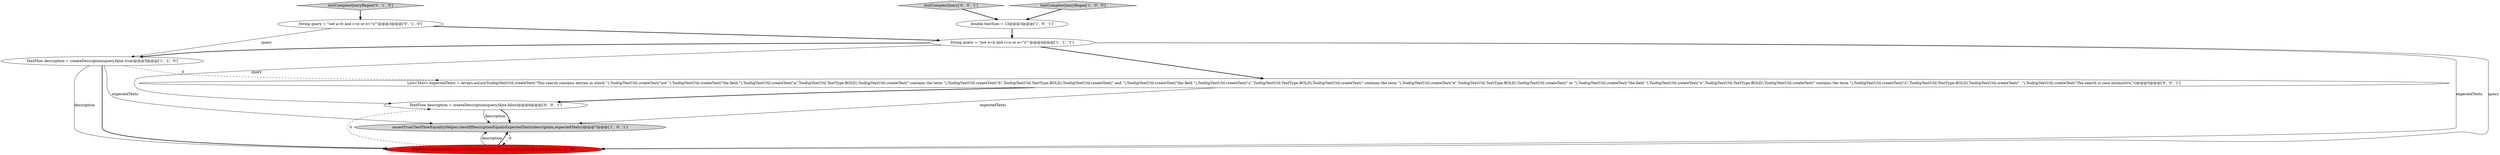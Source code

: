 digraph {
10 [style = filled, label = "List<Text> expectedTexts = Arrays.asList(TooltipTextUtil.createText(\"This search contains entries in which \"),TooltipTextUtil.createText(\"not \"),TooltipTextUtil.createText(\"the field \"),TooltipTextUtil.createText(\"a\",TooltipTextUtil.TextType.BOLD),TooltipTextUtil.createText(\" contains the term \"),TooltipTextUtil.createText(\"b\",TooltipTextUtil.TextType.BOLD),TooltipTextUtil.createText(\" and \"),TooltipTextUtil.createText(\"the field \"),TooltipTextUtil.createText(\"c\",TooltipTextUtil.TextType.BOLD),TooltipTextUtil.createText(\" contains the term \"),TooltipTextUtil.createText(\"e\",TooltipTextUtil.TextType.BOLD),TooltipTextUtil.createText(\" or \"),TooltipTextUtil.createText(\"the field \"),TooltipTextUtil.createText(\"e\",TooltipTextUtil.TextType.BOLD),TooltipTextUtil.createText(\" contains the term \"),TooltipTextUtil.createText(\"x\",TooltipTextUtil.TextType.BOLD),TooltipTextUtil.createText(\". \"),TooltipTextUtil.createText(\"The search is case insensitive.\"))@@@5@@@['0', '0', '1']", fillcolor = white, shape = ellipse image = "AAA0AAABBB3BBB"];
6 [style = filled, label = "testComplexQueryRegex['0', '1', '0']", fillcolor = lightgray, shape = diamond image = "AAA0AAABBB2BBB"];
1 [style = filled, label = "TextFlowEqualityHelper.assertEquals(expectedTexts,description)@@@6@@@['1', '1', '0']", fillcolor = red, shape = ellipse image = "AAA1AAABBB1BBB"];
8 [style = filled, label = "testComplexQuery['0', '0', '1']", fillcolor = lightgray, shape = diamond image = "AAA0AAABBB3BBB"];
4 [style = filled, label = "TextFlow description = createDescription(query,false,true)@@@5@@@['1', '1', '0']", fillcolor = white, shape = ellipse image = "AAA0AAABBB1BBB"];
5 [style = filled, label = "testComplexQueryRegex['1', '0', '0']", fillcolor = lightgray, shape = diamond image = "AAA0AAABBB1BBB"];
9 [style = filled, label = "TextFlow description = createDescription(query,false,false)@@@6@@@['0', '0', '1']", fillcolor = white, shape = ellipse image = "AAA0AAABBB3BBB"];
0 [style = filled, label = "String query = \"not a=b and c=e or e=\"x\"\"@@@4@@@['1', '1', '1']", fillcolor = white, shape = ellipse image = "AAA0AAABBB1BBB"];
7 [style = filled, label = "String query = \"not a=b and c=e or e=\"x\"\"@@@3@@@['0', '1', '0']", fillcolor = white, shape = ellipse image = "AAA0AAABBB2BBB"];
2 [style = filled, label = "assertTrue(TextFlowEqualityHelper.checkIfDescriptionEqualsExpectedTexts(description,expectedTexts))@@@7@@@['1', '0', '1']", fillcolor = lightgray, shape = ellipse image = "AAA0AAABBB1BBB"];
3 [style = filled, label = "double textSize = 13@@@3@@@['1', '0', '1']", fillcolor = white, shape = ellipse image = "AAA0AAABBB1BBB"];
5->3 [style = bold, label=""];
0->1 [style = solid, label="expectedTexts"];
1->2 [style = solid, label="description"];
9->2 [style = bold, label=""];
8->3 [style = bold, label=""];
0->9 [style = solid, label="query"];
1->9 [style = dashed, label="0"];
7->0 [style = bold, label=""];
9->2 [style = solid, label="description"];
10->2 [style = solid, label="expectedTexts"];
3->0 [style = bold, label=""];
0->10 [style = bold, label=""];
0->1 [style = solid, label="query"];
0->4 [style = bold, label=""];
7->4 [style = solid, label="query"];
4->2 [style = solid, label="expectedTexts"];
1->2 [style = bold, label=""];
4->1 [style = bold, label=""];
10->9 [style = bold, label=""];
2->1 [style = dashed, label="0"];
6->7 [style = bold, label=""];
4->10 [style = dashed, label="0"];
4->1 [style = solid, label="description"];
}
